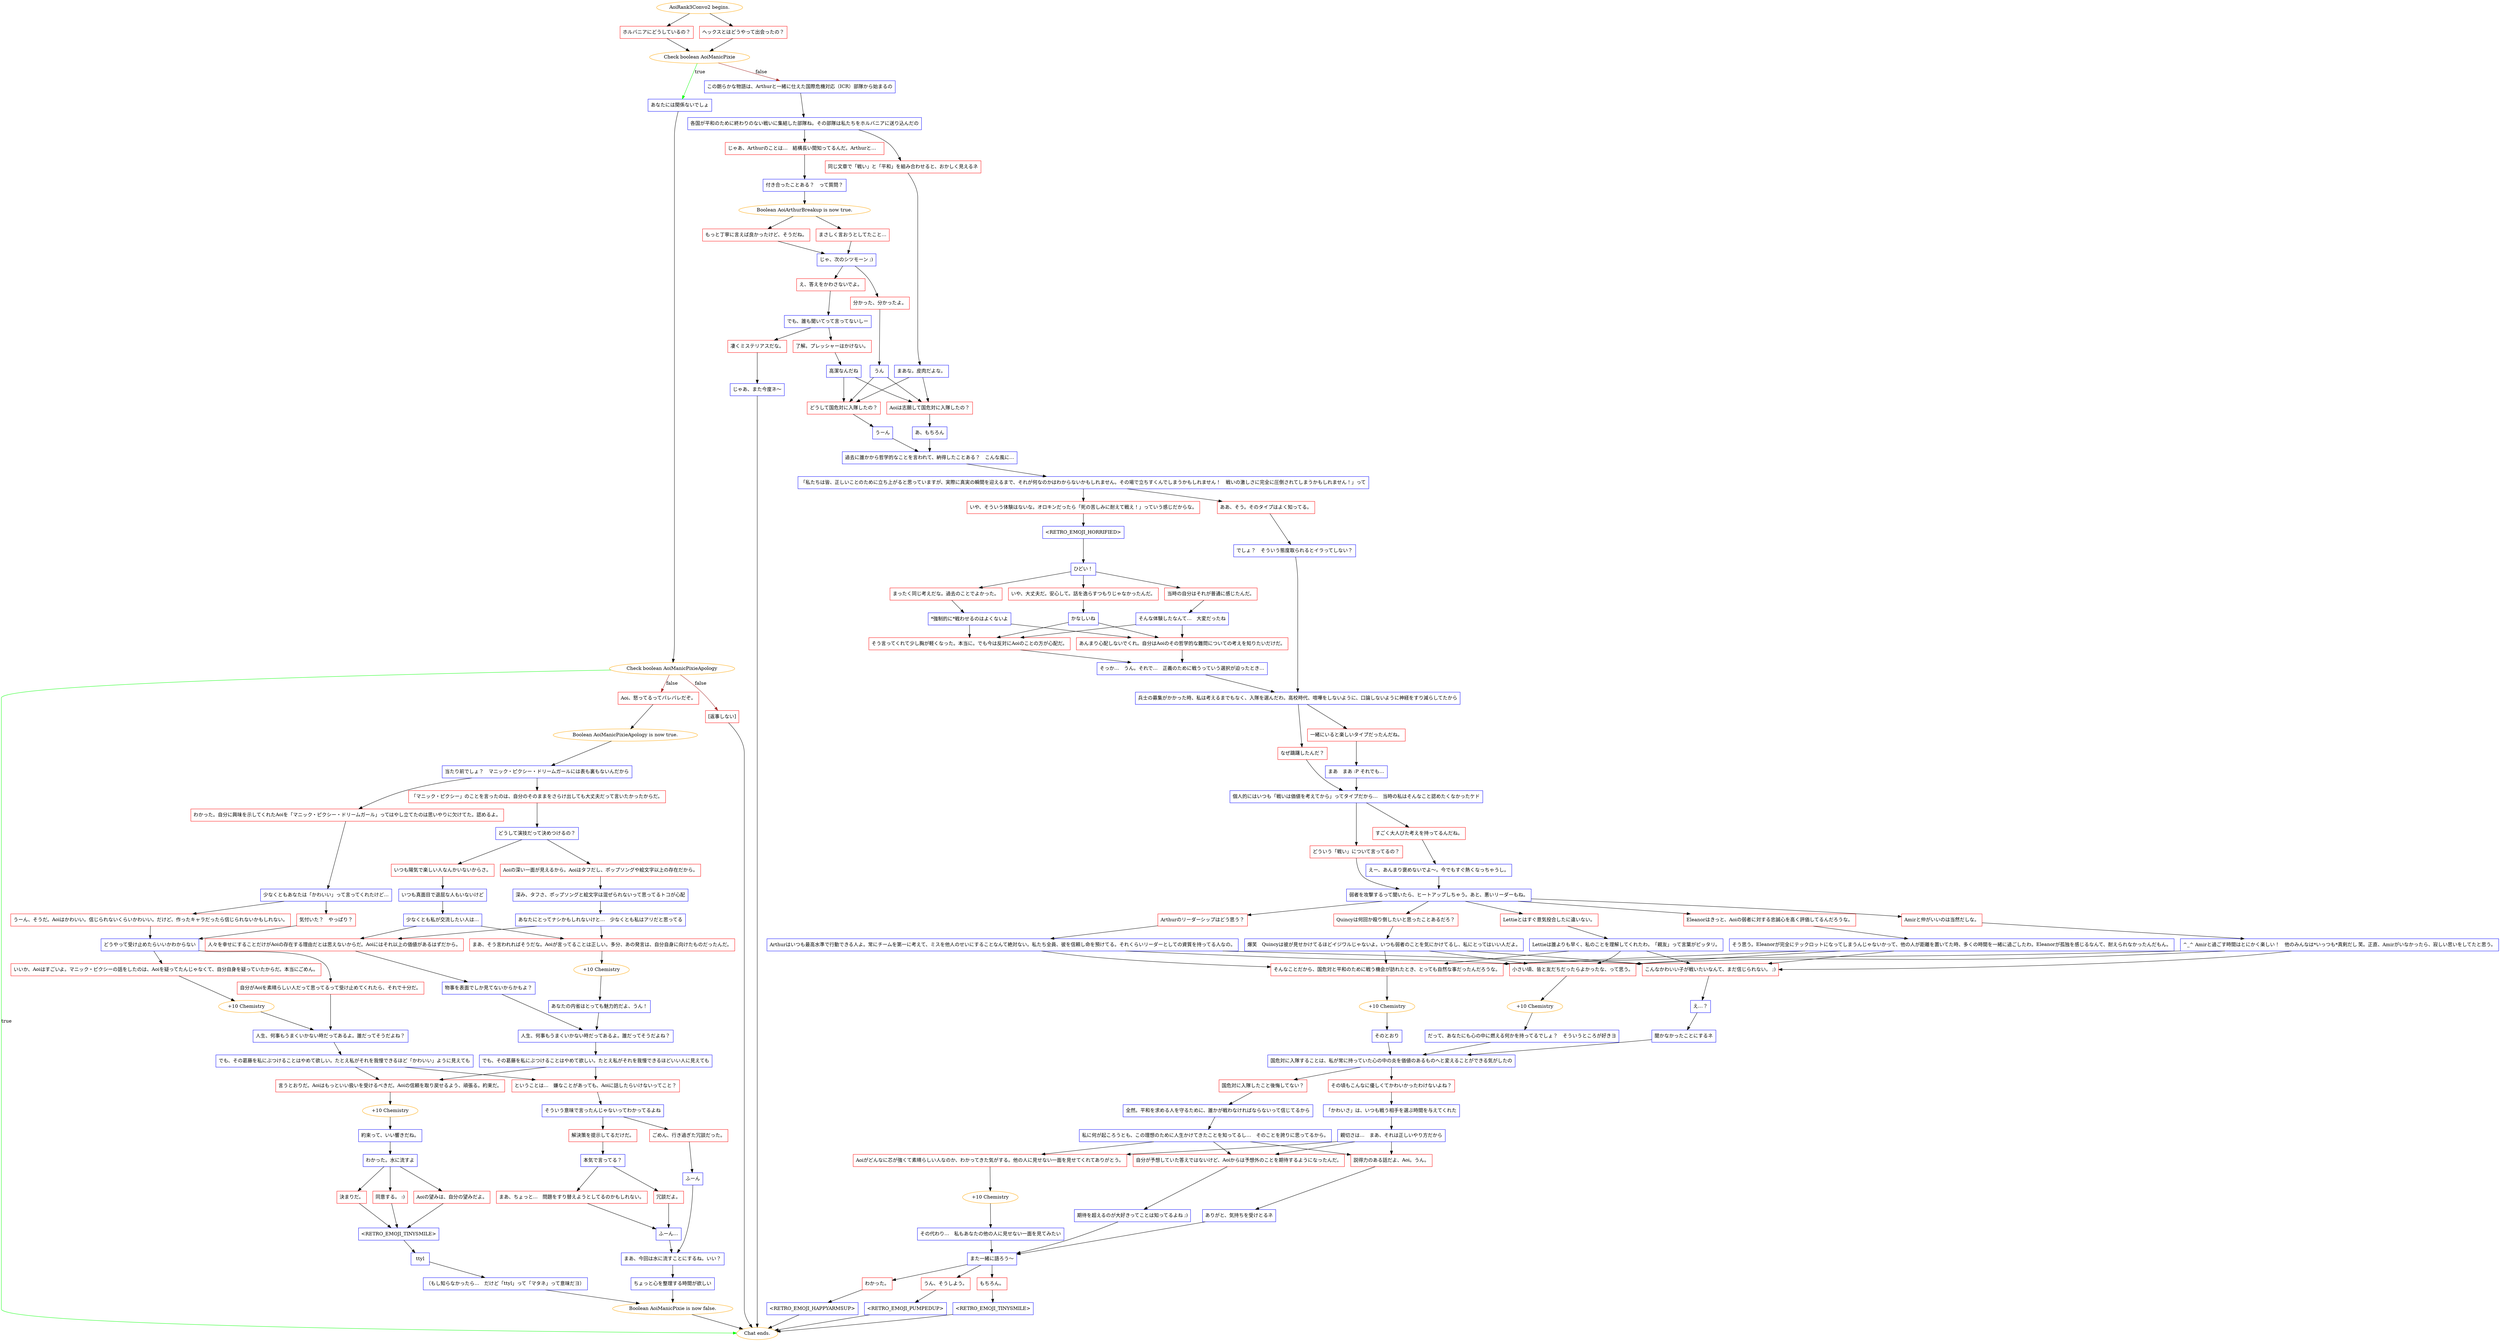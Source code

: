 digraph {
	"AoiRank3Convo2 begins." [color=orange];
		"AoiRank3Convo2 begins." -> j1546731854;
		"AoiRank3Convo2 begins." -> j1560018906;
	j1546731854 [label="ホルバニアにどうしているの？",shape=box,color=red];
		j1546731854 -> j1553637798;
	j1560018906 [label="ヘックスとはどうやって出会ったの？",shape=box,color=red];
		j1560018906 -> j1553637798;
	j1553637798 [label="Check boolean AoiManicPixie",color=orange];
		j1553637798 -> j1458184149 [label=true,color=green];
		j1553637798 -> j2310321142 [label=false,color=brown];
	j1458184149 [label="あなたには関係ないでしょ",shape=box,color=blue];
		j1458184149 -> j2806985163;
	j2310321142 [label="この朗らかな物語は、Arthurと一緒に仕えた国際危機対応（ICR）部隊から始まるの",shape=box,color=blue];
		j2310321142 -> j2128568105;
	j2806985163 [label="Check boolean AoiManicPixieApology",color=orange];
		j2806985163 -> "Chat ends." [label=true,color=green];
		j2806985163 -> j727563065 [label=false,color=brown];
		j2806985163 -> j1196891432 [label=false,color=brown];
	j2128568105 [label="各国が平和のために終わりのない戦いに集結した部隊ね。その部隊は私たちをホルバニアに送り込んだの",shape=box,color=blue];
		j2128568105 -> j3429680974;
		j2128568105 -> j2144866956;
	"Chat ends." [color=orange];
	j727563065 [label="Aoi、怒ってるってバレバレだぞ。",shape=box,color=red];
		j727563065 -> j1848335745;
	j1196891432 [label="[返事しない]",shape=box,color=red];
		j1196891432 -> "Chat ends.";
	j3429680974 [label="じゃあ、Arthurのことは…　結構長い間知ってるんだ。Arthurと…　",shape=box,color=red];
		j3429680974 -> j3982841562;
	j2144866956 [label="同じ文章で「戦い」と「平和」を組み合わせると、おかしく見えるネ",shape=box,color=red];
		j2144866956 -> j3130693321;
	j1848335745 [label="Boolean AoiManicPixieApology is now true.",color=orange];
		j1848335745 -> j3230867944;
	j3982841562 [label="付き合ったことある？　って質問？",shape=box,color=blue];
		j3982841562 -> j1782455318;
	j3130693321 [label="まあな。皮肉だよな。",shape=box,color=blue];
		j3130693321 -> j2899162212;
		j3130693321 -> j4147537565;
	j3230867944 [label="当たり前でしょ？　マニック・ピクシー・ドリームガールには表も裏もないんだから",shape=box,color=blue];
		j3230867944 -> j3840156922;
		j3230867944 -> j1429532870;
	j1782455318 [label="Boolean AoiArthurBreakup is now true.",color=orange];
		j1782455318 -> j585845499;
		j1782455318 -> j1954059544;
	j2899162212 [label="どうして国危対に入隊したの？",shape=box,color=red];
		j2899162212 -> j888640118;
	j4147537565 [label="Aoiは志願して国危対に入隊したの？",shape=box,color=red];
		j4147537565 -> j2881671209;
	j3840156922 [label="わかった。自分に興味を示してくれたAoiを「マニック・ピクシー・ドリームガール」ってはやし立てたのは思いやりに欠けてた。認めるよ。",shape=box,color=red];
		j3840156922 -> j1969175322;
	j1429532870 [label="「マニック・ピクシー」のことを言ったのは、自分のそのままをさらけ出しても大丈夫だって言いたかったからだ。",shape=box,color=red];
		j1429532870 -> j3537723579;
	j585845499 [label="もっと丁寧に言えば良かったけど、そうだね。",shape=box,color=red];
		j585845499 -> j2284931570;
	j1954059544 [label="まさしく言おうとしてたこと…",shape=box,color=red];
		j1954059544 -> j2284931570;
	j888640118 [label="うーん",shape=box,color=blue];
		j888640118 -> j4271782077;
	j2881671209 [label="あ、もちろん",shape=box,color=blue];
		j2881671209 -> j4271782077;
	j1969175322 [label="少なくともあなたは「かわいい」って言ってくれたけど…",shape=box,color=blue];
		j1969175322 -> j3942766725;
		j1969175322 -> j1078863844;
	j3537723579 [label="どうして演技だって決めつけるの？",shape=box,color=blue];
		j3537723579 -> j10132270;
		j3537723579 -> j1639581415;
	j2284931570 [label="じゃ、次のシツモーン ;)",shape=box,color=blue];
		j2284931570 -> j2044423613;
		j2284931570 -> j2608279950;
	j4271782077 [label="過去に誰かから哲学的なことを言われて、納得したことある？　こんな風に…",shape=box,color=blue];
		j4271782077 -> j85485369;
	j3942766725 [label="うーん、そうだ。Aoiはかわいい。信じられないくらいかわいい。だけど、作ったキャラだったら信じられないかもしれない。",shape=box,color=red];
		j3942766725 -> j3626474625;
	j1078863844 [label="気付いた？　やっぱり？",shape=box,color=red];
		j1078863844 -> j3626474625;
	j10132270 [label="いつも陽気で楽しい人なんかいないからさ。",shape=box,color=red];
		j10132270 -> j1636270467;
	j1639581415 [label="Aoiの深い一面が見えるから。Aoiはタフだし、ポップソングや絵文字以上の存在だから。",shape=box,color=red];
		j1639581415 -> j2273069710;
	j2044423613 [label="え、答えをかわさないでよ。",shape=box,color=red];
		j2044423613 -> j508711207;
	j2608279950 [label="分かった、分かったよ。",shape=box,color=red];
		j2608279950 -> j1580790930;
	j85485369 [label="「私たちは皆、正しいことのために立ち上がると思っていますが、実際に真実の瞬間を迎えるまで、それが何なのかはわからないかもしれません。その場で立ちすくんでしまうかもしれません！　戦いの激しさに完全に圧倒されてしまうかもしれません！」って",shape=box,color=blue];
		j85485369 -> j2350073142;
		j85485369 -> j2089567786;
	j3626474625 [label="どうやって受け止めたらいいかわからない",shape=box,color=blue];
		j3626474625 -> j2245766712;
		j3626474625 -> j653852698;
	j1636270467 [label="いつも真面目で退屈な人もいないけど",shape=box,color=blue];
		j1636270467 -> j1595036810;
	j2273069710 [label="深み、タフさ、ポップソングと絵文字は混ぜられないって思ってるトコが心配",shape=box,color=blue];
		j2273069710 -> j375995996;
	j508711207 [label="でも、誰も聞いてって言ってないしー",shape=box,color=blue];
		j508711207 -> j3335507102;
		j508711207 -> j1406990415;
	j1580790930 [label="うん",shape=box,color=blue];
		j1580790930 -> j2899162212;
		j1580790930 -> j4147537565;
	j2350073142 [label="いや、そういう体験はないな。オロキンだったら「死の苦しみに耐えて戦え！」っていう感じだからな。",shape=box,color=red];
		j2350073142 -> j1402518245;
	j2089567786 [label="ああ、そう。そのタイプはよく知ってる。",shape=box,color=red];
		j2089567786 -> j3548731743;
	j2245766712 [label="いいか、Aoiはすごいよ。マニック・ピクシーの話をしたのは、Aoiを疑ってたんじゃなくて、自分自身を疑っていたからだ。本当にごめん。",shape=box,color=red];
		j2245766712 -> j3501683344;
	j653852698 [label="自分がAoiを素晴らしい人だって思ってるって受け止めてくれたら、それで十分だ。",shape=box,color=red];
		j653852698 -> j3872944233;
	j1595036810 [label="少なくとも私が交流したい人は…",shape=box,color=blue];
		j1595036810 -> j962991262;
		j1595036810 -> j509337436;
	j375995996 [label="あなたにとってナシかもしれないけと…　少なくとも私はアリだと思ってる",shape=box,color=blue];
		j375995996 -> j509337436;
		j375995996 -> j962991262;
	j3335507102 [label="凄くミステリアスだな。",shape=box,color=red];
		j3335507102 -> j1676028284;
	j1406990415 [label="了解。プレッシャーはかけない。",shape=box,color=red];
		j1406990415 -> j854857793;
	j1402518245 [label="<RETRO_EMOJI_HORRIFIED>",shape=box,color=blue];
		j1402518245 -> j2597016848;
	j3548731743 [label="でしょ？　そういう態度取られるとイラってしない？",shape=box,color=blue];
		j3548731743 -> j1269955408;
	j3501683344 [label="+10 Chemistry",color=orange];
		j3501683344 -> j3872944233;
	j3872944233 [label="人生、何事もうまくいかない時だってあるよ。誰だってそうだよね？",shape=box,color=blue];
		j3872944233 -> j876669185;
	j962991262 [label="人々を幸せにすることだけがAoiの存在する理由だとは思えないからだ。Aoiにはそれ以上の価値があるはずだから。",shape=box,color=red];
		j962991262 -> j3991618456;
	j509337436 [label="まあ、そう言われればそうだな。Aoiが言ってることは正しい。多分、あの発言は、自分自身に向けたものだったんだ。",shape=box,color=red];
		j509337436 -> j664860672;
	j1676028284 [label="じゃあ、また今度ネ～",shape=box,color=blue];
		j1676028284 -> "Chat ends.";
	j854857793 [label="高潔なんだね",shape=box,color=blue];
		j854857793 -> j2899162212;
		j854857793 -> j4147537565;
	j2597016848 [label="ひどい！",shape=box,color=blue];
		j2597016848 -> j2236869989;
		j2597016848 -> j3359675185;
		j2597016848 -> j2989758296;
	j1269955408 [label="兵士の募集がかかった時、私は考えるまでもなく、入隊を選んだわ。高校時代、喧嘩をしないように、口論しないように神経をすり減らしてたから",shape=box,color=blue];
		j1269955408 -> j2590143331;
		j1269955408 -> j3126676048;
	j876669185 [label="でも、その葛藤を私にぶつけることはやめて欲しい。たとえ私がそれを我慢できるほど「かわいい」ように見えても",shape=box,color=blue];
		j876669185 -> j2518024950;
		j876669185 -> j2770496417;
	j3991618456 [label="物事を表面でしか見てないからかもよ？",shape=box,color=blue];
		j3991618456 -> j3059429605;
	j664860672 [label="+10 Chemistry",color=orange];
		j664860672 -> j1291923875;
	j2236869989 [label="まったく同じ考えだな。過去のことでよかった。",shape=box,color=red];
		j2236869989 -> j2517812812;
	j3359675185 [label="いや、大丈夫だ。安心して。話を逸らすつもりじゃなかったんだ。",shape=box,color=red];
		j3359675185 -> j3058183865;
	j2989758296 [label="当時の自分はそれが普通に感じたんだ。",shape=box,color=red];
		j2989758296 -> j734264944;
	j2590143331 [label="なぜ躊躇したんだ？",shape=box,color=red];
		j2590143331 -> j1524084129;
	j3126676048 [label="一緒にいると楽しいタイプだったんだね。",shape=box,color=red];
		j3126676048 -> j2118709552;
	j2518024950 [label="言うとおりだ。Aoiはもっといい扱いを受けるべきだ。Aoiの信頼を取り戻せるよう、頑張る。約束だ。",shape=box,color=red];
		j2518024950 -> j2390624149;
	j2770496417 [label="ということは…　嫌なことがあっても、Aoiに話したらいけないってこと？",shape=box,color=red];
		j2770496417 -> j3157478255;
	j3059429605 [label="人生、何事もうまくいかない時だってあるよ。誰だってそうだよね？",shape=box,color=blue];
		j3059429605 -> j2977246051;
	j1291923875 [label="あなたの内省はとっても魅力的だよ、うん！",shape=box,color=blue];
		j1291923875 -> j3059429605;
	j2517812812 [label="*強制的に*戦わせるのはよくないよ",shape=box,color=blue];
		j2517812812 -> j1271235889;
		j2517812812 -> j798537816;
	j3058183865 [label="かなしいね",shape=box,color=blue];
		j3058183865 -> j1271235889;
		j3058183865 -> j798537816;
	j734264944 [label="そんな体験したなんて…　大変だったね",shape=box,color=blue];
		j734264944 -> j1271235889;
		j734264944 -> j798537816;
	j1524084129 [label="個人的にはいつも「戦いは価値を考えてから」ってタイプだから…　当時の私はそんなこと認めたくなかったケド",shape=box,color=blue];
		j1524084129 -> j3927228862;
		j1524084129 -> j4024725218;
	j2118709552 [label="まあ　まあ :P それでも…",shape=box,color=blue];
		j2118709552 -> j1524084129;
	j2390624149 [label="+10 Chemistry",color=orange];
		j2390624149 -> j945223068;
	j3157478255 [label="そういう意味で言ったんじゃないってわかってるよね",shape=box,color=blue];
		j3157478255 -> j477530495;
		j3157478255 -> j2110622300;
	j2977246051 [label="でも、その葛藤を私にぶつけることはやめて欲しい。たとえ私がそれを我慢できるほどいい人に見えても",shape=box,color=blue];
		j2977246051 -> j2518024950;
		j2977246051 -> j2770496417;
	j1271235889 [label="そう言ってくれて少し胸が軽くなった。本当に。でも今は反対にAoiのことの方が心配だ。",shape=box,color=red];
		j1271235889 -> j2998404351;
	j798537816 [label="あんまり心配しないでくれ。自分はAoiのその哲学的な難問についての考えを知りたいだけだ。",shape=box,color=red];
		j798537816 -> j2998404351;
	j3927228862 [label="どういう「戦い」について言ってるの？",shape=box,color=red];
		j3927228862 -> j3343799239;
	j4024725218 [label="すごく大人びた考えを持ってるんだね。",shape=box,color=red];
		j4024725218 -> j1349890027;
	j945223068 [label="約束って、いい響きだね。",shape=box,color=blue];
		j945223068 -> j782680430;
	j477530495 [label="解決策を提示してるだけだ。",shape=box,color=red];
		j477530495 -> j776062899;
	j2110622300 [label="ごめん、行き過ぎた冗談だった。",shape=box,color=red];
		j2110622300 -> j1321705097;
	j2998404351 [label="そっか…　うん。それで…　正義のために戦うっていう選択が迫ったとき…",shape=box,color=blue];
		j2998404351 -> j1269955408;
	j3343799239 [label="弱者を攻撃するって聞いたら、ヒートアップしちゃう。あと、悪いリーダーもね。",shape=box,color=blue];
		j3343799239 -> j1268848947;
		j3343799239 -> j819204405;
		j3343799239 -> j3039975434;
		j3343799239 -> j2968407773;
		j3343799239 -> j1579738966;
	j1349890027 [label="えー、あんまり褒めないでよ～。今でもすぐ熱くなっちゃうし。",shape=box,color=blue];
		j1349890027 -> j3343799239;
	j782680430 [label="わかった。水に流すよ",shape=box,color=blue];
		j782680430 -> j4120785636;
		j782680430 -> j2525089054;
		j782680430 -> j963644094;
	j776062899 [label="本気で言ってる？",shape=box,color=blue];
		j776062899 -> j3330185725;
		j776062899 -> j1722069973;
	j1321705097 [label="ふーん",shape=box,color=blue];
		j1321705097 -> j3225462626;
	j1268848947 [label="Arthurのリーダーシップはどう思う？",shape=box,color=red];
		j1268848947 -> j1998510418;
	j819204405 [label="Quincyは何回か殴り倒したいと思ったことあるだろ？",shape=box,color=red];
		j819204405 -> j1946534415;
	j3039975434 [label="Lettieとはすぐ意気投合したに違いない。",shape=box,color=red];
		j3039975434 -> j420830273;
	j2968407773 [label="Eleanorはきっと、Aoiの弱者に対する忠誠心を高く評価してるんだろうな。",shape=box,color=red];
		j2968407773 -> j2564026986;
	j1579738966 [label="Amirと仲がいいのは当然だしな。",shape=box,color=red];
		j1579738966 -> j4189981922;
	j4120785636 [label="決まりだ。",shape=box,color=red];
		j4120785636 -> j1006517041;
	j2525089054 [label="同意する。 :)",shape=box,color=red];
		j2525089054 -> j1006517041;
	j963644094 [label="Aoiの望みは、自分の望みだよ。",shape=box,color=red];
		j963644094 -> j1006517041;
	j3330185725 [label="まあ、ちょっと...　問題をすり替えようとしてるのかもしれない。",shape=box,color=red];
		j3330185725 -> j2957892416;
	j1722069973 [label="冗談だよ。",shape=box,color=red];
		j1722069973 -> j2957892416;
	j3225462626 [label="まあ、今回は水に流すことにするね。いい？",shape=box,color=blue];
		j3225462626 -> j1739089218;
	j1998510418 [label="Arthurはいつも最高水準で行動できる人よ。常にチームを第一に考えて、ミスを他人のせいにすることなんて絶対ない。私たち全員、彼を信頼し命を預けてる。それくらいリーダーとしての資質を持ってる人なの。",shape=box,color=blue];
		j1998510418 -> j3107465193;
		j1998510418 -> j234586483;
		j1998510418 -> j4038352044;
	j1946534415 [label="爆笑　Quincyは彼が見せかけてるほどイジワルじゃないよ。いつも弱者のことを気にかけてるし、私にとってはいい人だよ。",shape=box,color=blue];
		j1946534415 -> j3107465193;
		j1946534415 -> j234586483;
		j1946534415 -> j4038352044;
	j420830273 [label="Lettieは誰よりも早く、私のことを理解してくれたわ。「親友」って言葉がピッタリ。",shape=box,color=blue];
		j420830273 -> j3107465193;
		j420830273 -> j234586483;
		j420830273 -> j4038352044;
	j2564026986 [label="そう思う。Eleanorが完全にテックロットになってしまうんじゃないかって、他の人が距離を置いてた時、多くの時間を一緒に過ごしたわ。Eleanorが孤独を感じるなんて、耐えられなかったんだもん。",shape=box,color=blue];
		j2564026986 -> j3107465193;
		j2564026986 -> j234586483;
		j2564026986 -> j4038352044;
	j4189981922 [label="^_^ Amirと過ごす時間はとにかく楽しい！　他のみんなは*いっつも*真剣だし 笑。正直、Amirがいなかったら、寂しい思いをしてたと思う。",shape=box,color=blue];
		j4189981922 -> j3107465193;
		j4189981922 -> j234586483;
		j4189981922 -> j4038352044;
	j1006517041 [label="<RETRO_EMOJI_TINYSMILE>",shape=box,color=blue];
		j1006517041 -> j3627949212;
	j2957892416 [label="ふーん…",shape=box,color=blue];
		j2957892416 -> j3225462626;
	j1739089218 [label="ちょっと心を整理する時間が欲しい",shape=box,color=blue];
		j1739089218 -> j2477397060;
	j3107465193 [label="そんなことだから、国危対と平和のために戦う機会が訪れたとき、とっても自然な事だったんだろうな。",shape=box,color=red];
		j3107465193 -> j1739923843;
	j234586483 [label="小さい頃、皆と友だちだったらよかったな、って思う。",shape=box,color=red];
		j234586483 -> j1886402422;
	j4038352044 [label="こんなかわいい子が戦いたいなんて、まだ信じられない。 ;)",shape=box,color=red];
		j4038352044 -> j3949927892;
	j3627949212 [label="ttyl",shape=box,color=blue];
		j3627949212 -> j3325931674;
	j2477397060 [label="Boolean AoiManicPixie is now false.",color=orange];
		j2477397060 -> "Chat ends.";
	j1739923843 [label="+10 Chemistry",color=orange];
		j1739923843 -> j2207648437;
	j1886402422 [label="+10 Chemistry",color=orange];
		j1886402422 -> j4268615671;
	j3949927892 [label="え…？",shape=box,color=blue];
		j3949927892 -> j2127939503;
	j3325931674 [label="（もし知らなかったら…　だけど「ttyl」って「マタネ」って意味だヨ）",shape=box,color=blue];
		j3325931674 -> j2477397060;
	j2207648437 [label="そのとおり",shape=box,color=blue];
		j2207648437 -> j2299354000;
	j4268615671 [label="だって、あなたにも心の中に燃える何かを持ってるでしょ？　そういうところが好きヨ",shape=box,color=blue];
		j4268615671 -> j2299354000;
	j2127939503 [label="聞かなかったことにするネ",shape=box,color=blue];
		j2127939503 -> j2299354000;
	j2299354000 [label="国危対に入隊することは、私が常に持っていた心の中の炎を価値のあるものへと変えることができる気がしたの",shape=box,color=blue];
		j2299354000 -> j184536475;
		j2299354000 -> j2509834161;
	j184536475 [label="国危対に入隊したこと後悔してない？",shape=box,color=red];
		j184536475 -> j822574786;
	j2509834161 [label="その頃もこんなに優しくてかわいかったわけないよね？",shape=box,color=red];
		j2509834161 -> j2772387964;
	j822574786 [label="全然。平和を求める人を守るために、誰かが戦わなければならないって信じてるから",shape=box,color=blue];
		j822574786 -> j1959829381;
	j2772387964 [label="「かわいさ」は、いつも戦う相手を選ぶ時間を与えてくれた",shape=box,color=blue];
		j2772387964 -> j270661310;
	j1959829381 [label="私に何が起ころうとも、この理想のために人生かけてきたことを知ってるし…　そのことを誇りに思ってるから。",shape=box,color=blue];
		j1959829381 -> j1016860854;
		j1959829381 -> j4133876484;
		j1959829381 -> j2278072637;
	j270661310 [label="親切さは…　まあ、それは正しいやり方だから",shape=box,color=blue];
		j270661310 -> j1016860854;
		j270661310 -> j4133876484;
		j270661310 -> j2278072637;
	j1016860854 [label="Aoiがどんなに芯が強くて素晴らしい人なのか、わかってきた気がする。他の人に見せない一面を見せてくれてありがとう。",shape=box,color=red];
		j1016860854 -> j902239971;
	j4133876484 [label="自分が予想していた答えではないけど、Aoiからは予想外のことを期待するようになったんだ。",shape=box,color=red];
		j4133876484 -> j4194272578;
	j2278072637 [label="説得力のある話だよ、Aoi。うん。",shape=box,color=red];
		j2278072637 -> j1857572809;
	j902239971 [label="+10 Chemistry",color=orange];
		j902239971 -> j2607557058;
	j4194272578 [label="期待を超えるのが大好きってことは知ってるよね ;)",shape=box,color=blue];
		j4194272578 -> j4178418661;
	j1857572809 [label="ありがと、気持ちを受けとるネ",shape=box,color=blue];
		j1857572809 -> j4178418661;
	j2607557058 [label="その代わり…　私もあなたの他の人に見せない一面を見てみたい",shape=box,color=blue];
		j2607557058 -> j4178418661;
	j4178418661 [label="また一緒に語ろう～",shape=box,color=blue];
		j4178418661 -> j2991859262;
		j4178418661 -> j2895706147;
		j4178418661 -> j3726473506;
	j2991859262 [label="わかった。",shape=box,color=red];
		j2991859262 -> j2061505340;
	j2895706147 [label="うん、そうしよう。",shape=box,color=red];
		j2895706147 -> j336425587;
	j3726473506 [label="もちろん。",shape=box,color=red];
		j3726473506 -> j3029731251;
	j2061505340 [label="<RETRO_EMOJI_HAPPYARMSUP>",shape=box,color=blue];
		j2061505340 -> "Chat ends.";
	j336425587 [label="<RETRO_EMOJI_PUMPEDUP>",shape=box,color=blue];
		j336425587 -> "Chat ends.";
	j3029731251 [label="<RETRO_EMOJI_TINYSMILE>",shape=box,color=blue];
		j3029731251 -> "Chat ends.";
}